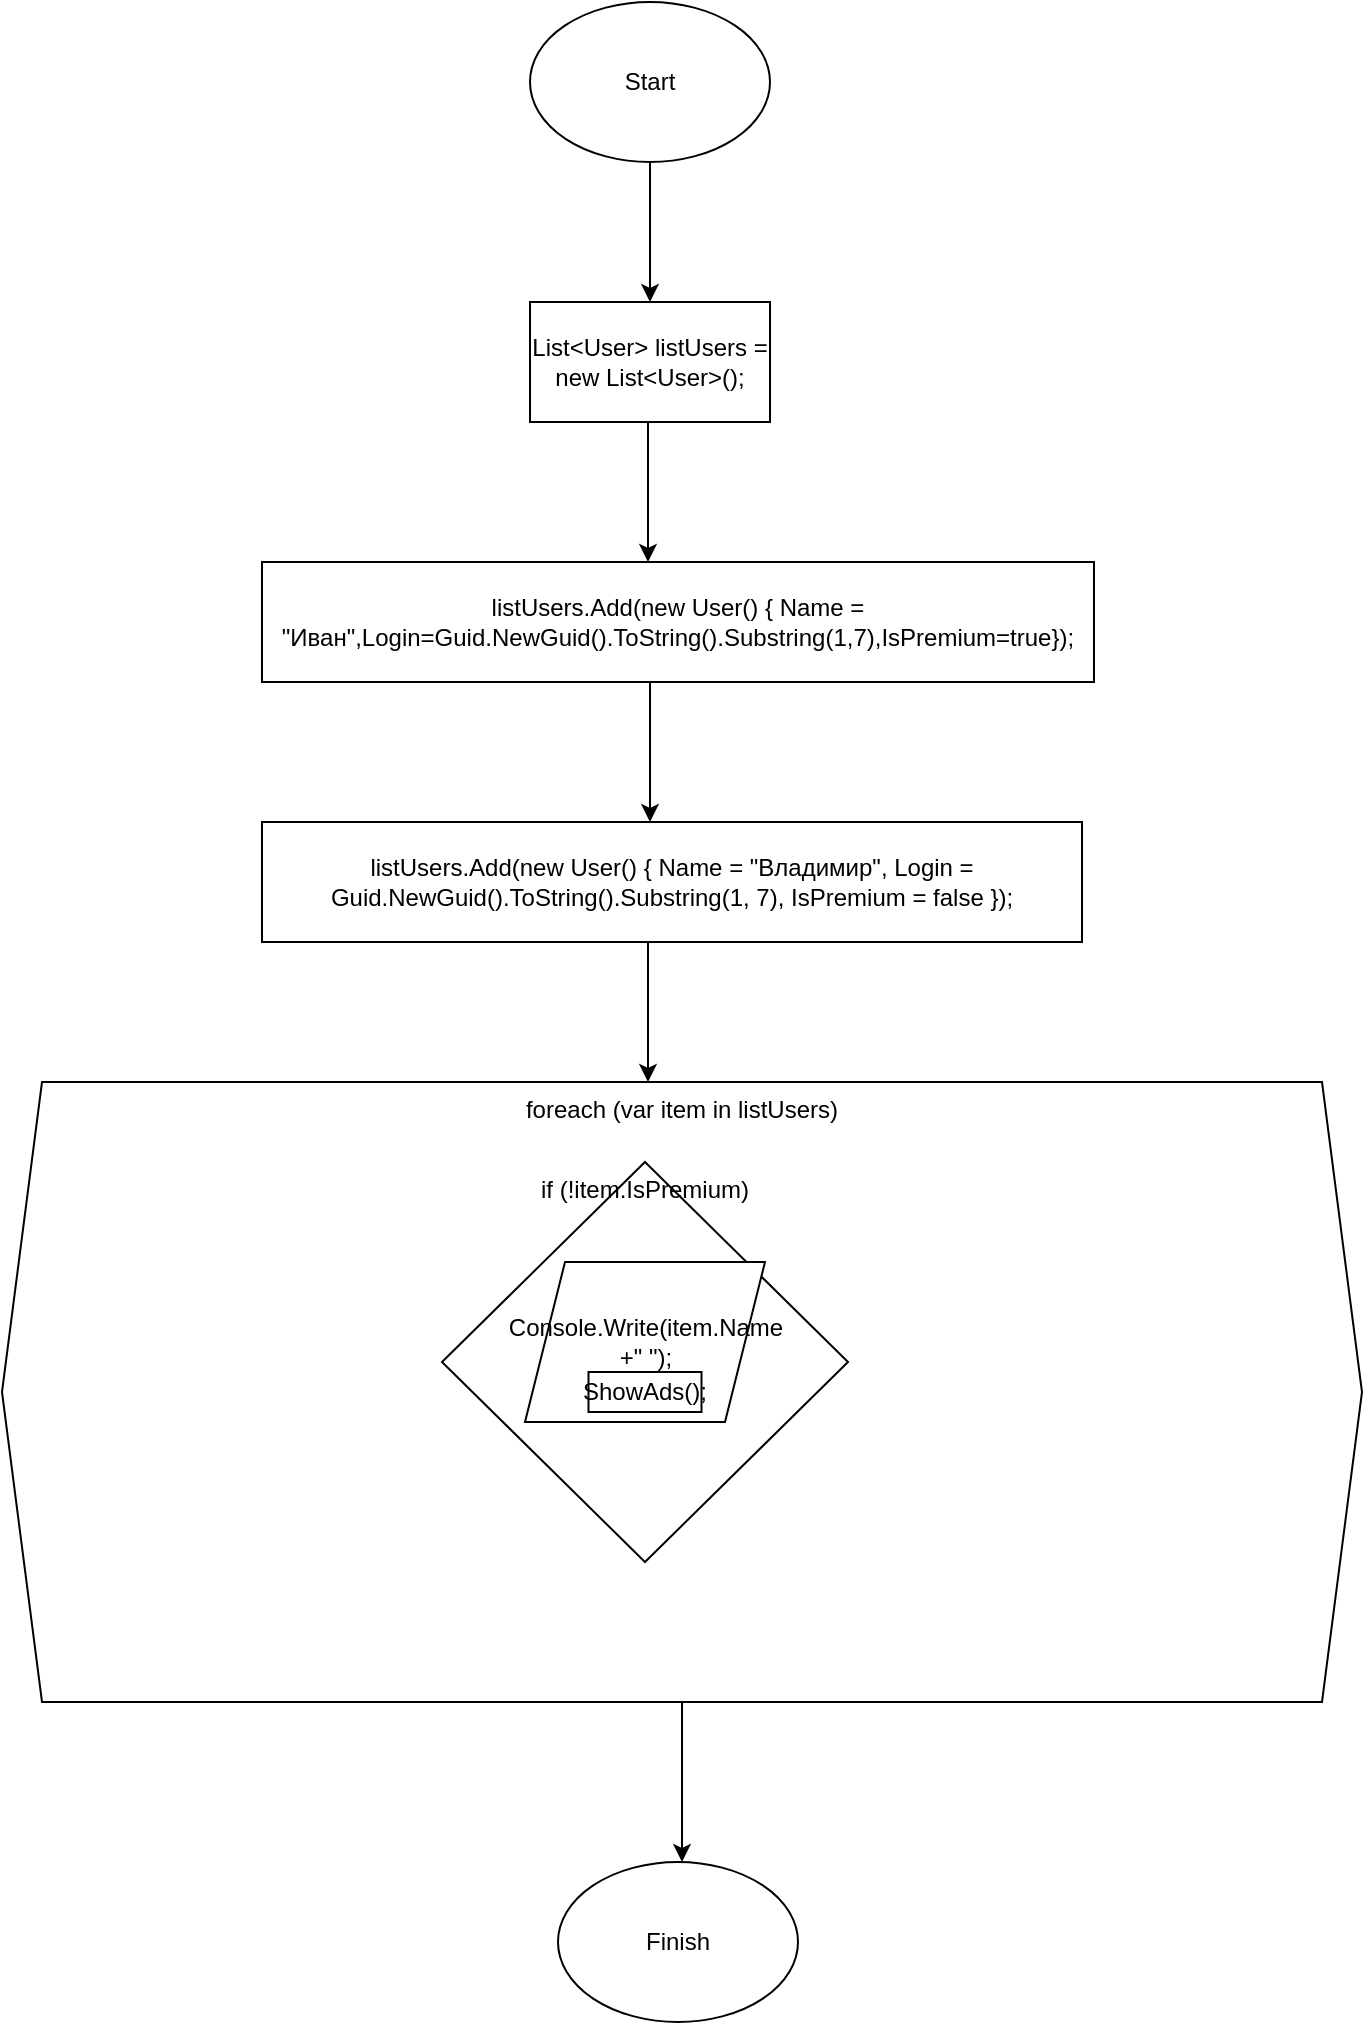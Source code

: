 <mxfile version="19.0.3" type="github">
  <diagram id="C5RBs43oDa-KdzZeNtuy" name="Page-1">
    <mxGraphModel dx="2942" dy="1065" grid="1" gridSize="10" guides="1" tooltips="1" connect="1" arrows="1" fold="1" page="1" pageScale="1" pageWidth="827" pageHeight="1169" math="0" shadow="0">
      <root>
        <mxCell id="WIyWlLk6GJQsqaUBKTNV-0" />
        <mxCell id="WIyWlLk6GJQsqaUBKTNV-1" parent="WIyWlLk6GJQsqaUBKTNV-0" />
        <mxCell id="xCEsaPnjrMW9Z6WD0gdk-0" value="Start" style="ellipse;whiteSpace=wrap;html=1;" vertex="1" parent="WIyWlLk6GJQsqaUBKTNV-1">
          <mxGeometry x="354" y="50" width="120" height="80" as="geometry" />
        </mxCell>
        <mxCell id="xCEsaPnjrMW9Z6WD0gdk-1" value="List&amp;lt;User&amp;gt; listUsers = new List&amp;lt;User&amp;gt;();" style="rounded=0;whiteSpace=wrap;html=1;" vertex="1" parent="WIyWlLk6GJQsqaUBKTNV-1">
          <mxGeometry x="354" y="200" width="120" height="60" as="geometry" />
        </mxCell>
        <mxCell id="xCEsaPnjrMW9Z6WD0gdk-4" value="" style="endArrow=classic;html=1;rounded=0;" edge="1" parent="WIyWlLk6GJQsqaUBKTNV-1">
          <mxGeometry width="50" height="50" relative="1" as="geometry">
            <mxPoint x="414" y="130" as="sourcePoint" />
            <mxPoint x="414" y="200" as="targetPoint" />
          </mxGeometry>
        </mxCell>
        <mxCell id="xCEsaPnjrMW9Z6WD0gdk-5" value="" style="endArrow=classic;html=1;rounded=0;" edge="1" parent="WIyWlLk6GJQsqaUBKTNV-1">
          <mxGeometry width="50" height="50" relative="1" as="geometry">
            <mxPoint x="413" y="260" as="sourcePoint" />
            <mxPoint x="413" y="330" as="targetPoint" />
          </mxGeometry>
        </mxCell>
        <mxCell id="xCEsaPnjrMW9Z6WD0gdk-6" value="listUsers.Add(new User() { Name = &quot;Иван&quot;,Login=Guid.NewGuid().ToString().Substring(1,7),IsPremium=true});" style="rounded=0;whiteSpace=wrap;html=1;" vertex="1" parent="WIyWlLk6GJQsqaUBKTNV-1">
          <mxGeometry x="220" y="330" width="416" height="60" as="geometry" />
        </mxCell>
        <mxCell id="xCEsaPnjrMW9Z6WD0gdk-7" value="" style="endArrow=classic;html=1;rounded=0;" edge="1" parent="WIyWlLk6GJQsqaUBKTNV-1">
          <mxGeometry width="50" height="50" relative="1" as="geometry">
            <mxPoint x="414" y="390" as="sourcePoint" />
            <mxPoint x="414" y="460" as="targetPoint" />
          </mxGeometry>
        </mxCell>
        <mxCell id="xCEsaPnjrMW9Z6WD0gdk-8" value="listUsers.Add(new User() { Name = &quot;Владимир&quot;, Login = Guid.NewGuid().ToString().Substring(1, 7), IsPremium = false });" style="rounded=0;whiteSpace=wrap;html=1;" vertex="1" parent="WIyWlLk6GJQsqaUBKTNV-1">
          <mxGeometry x="220" y="460" width="410" height="60" as="geometry" />
        </mxCell>
        <mxCell id="xCEsaPnjrMW9Z6WD0gdk-9" value="" style="endArrow=classic;html=1;rounded=0;" edge="1" parent="WIyWlLk6GJQsqaUBKTNV-1">
          <mxGeometry width="50" height="50" relative="1" as="geometry">
            <mxPoint x="413" y="520" as="sourcePoint" />
            <mxPoint x="413" y="590" as="targetPoint" />
          </mxGeometry>
        </mxCell>
        <mxCell id="xCEsaPnjrMW9Z6WD0gdk-15" style="edgeStyle=orthogonalEdgeStyle;rounded=0;orthogonalLoop=1;jettySize=auto;html=1;" edge="1" parent="WIyWlLk6GJQsqaUBKTNV-1" source="xCEsaPnjrMW9Z6WD0gdk-10">
          <mxGeometry relative="1" as="geometry">
            <mxPoint x="430" y="980" as="targetPoint" />
          </mxGeometry>
        </mxCell>
        <mxCell id="xCEsaPnjrMW9Z6WD0gdk-10" value="foreach (var item in listUsers)" style="shape=hexagon;perimeter=hexagonPerimeter2;whiteSpace=wrap;html=1;fixedSize=1;align=center;horizontal=1;verticalAlign=top;" vertex="1" parent="WIyWlLk6GJQsqaUBKTNV-1">
          <mxGeometry x="90" y="590" width="680" height="310" as="geometry" />
        </mxCell>
        <mxCell id="xCEsaPnjrMW9Z6WD0gdk-11" value="if (!item.IsPremium)" style="rhombus;whiteSpace=wrap;html=1;verticalAlign=top;align=center;" vertex="1" parent="WIyWlLk6GJQsqaUBKTNV-1">
          <mxGeometry x="310" y="630" width="203" height="200" as="geometry" />
        </mxCell>
        <mxCell id="xCEsaPnjrMW9Z6WD0gdk-13" value="Console.Write(item.Name +&quot; &quot;);" style="shape=parallelogram;perimeter=parallelogramPerimeter;whiteSpace=wrap;html=1;fixedSize=1;" vertex="1" parent="WIyWlLk6GJQsqaUBKTNV-1">
          <mxGeometry x="351.5" y="680" width="120" height="80" as="geometry" />
        </mxCell>
        <mxCell id="xCEsaPnjrMW9Z6WD0gdk-14" value="ShowAds();" style="rounded=0;whiteSpace=wrap;html=1;" vertex="1" parent="WIyWlLk6GJQsqaUBKTNV-1">
          <mxGeometry x="383.25" y="735" width="56.5" height="20" as="geometry" />
        </mxCell>
        <mxCell id="xCEsaPnjrMW9Z6WD0gdk-16" value="Finish" style="ellipse;whiteSpace=wrap;html=1;" vertex="1" parent="WIyWlLk6GJQsqaUBKTNV-1">
          <mxGeometry x="368" y="980" width="120" height="80" as="geometry" />
        </mxCell>
      </root>
    </mxGraphModel>
  </diagram>
</mxfile>
